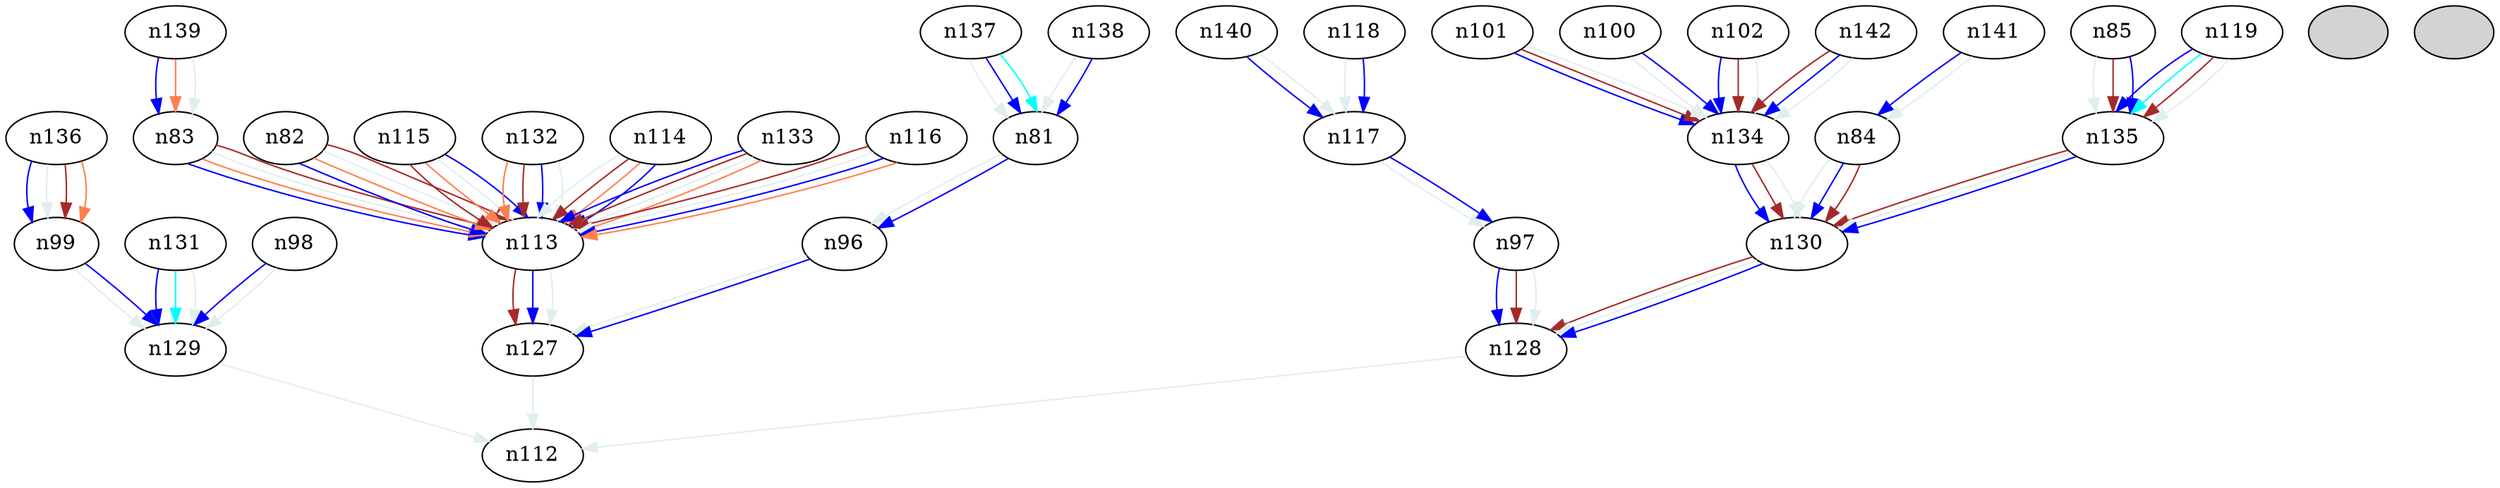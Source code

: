 digraph G {
		n101 -> n134 [_graphml_id=e568, color=blue];
		n83 -> n113 [_graphml_id=e587, color=blue];
		n84 -> n130 [_graphml_id=e401, color=azure2];
		n137 -> n81 [_graphml_id=e420, color=azure2];
		n137 -> n81 [_graphml_id=e576, color=blue];
		n134 -> n130 [_graphml_id=e579, color=blue];
		n117 -> n97 [_graphml_id=e379, color=azure2];
		n100 -> n134 [_graphml_id=e472, color=azure2];
		n85 -> n135 [_graphml_id=e551, color=azure2];
		n82 -> n113 [_graphml_id=e588, color=blue];
		n115 -> n113 [_graphml_id=e610, color=brown];
		n115 -> n113 [_graphml_id=e636, color=coral];
		n132 -> n113 [_graphml_id=e638, color=coral];
		n81 -> n96 [_graphml_id=e299, color=azure2];
		n115 -> n113 [_graphml_id=e354, color=azure2];
		n114 -> n113 [_graphml_id=e285, color=azure2];
		n97 -> n128 [_graphml_id=e592, color=blue];
		n130 -> n128 [_graphml_id=e617, color=brown];
		n99 -> n129 [_graphml_id=e114, color=azure2];
		n129 -> n112 [_graphml_id=e189, color=azure2];
		n138 -> n81 [_graphml_id=e441, color=azure2];
		n119 -> n135 [_graphml_id=e566, color=blue];
		n133 -> n113 [_graphml_id=e584, color=blue];
		n134 -> n130 [_graphml_id=e607, color=brown];
		n116 -> n113 [_graphml_id=e609, color=brown];
		n82 -> n113 [_graphml_id=e641, color=coral];
		n128 -> n112 [_graphml_id=e173, color=azure2];
		n82 -> n113 [_graphml_id=e304, color=azure2];
		n139 -> n83 [_graphml_id=e574, color=blue];
		n131 -> n129 [_graphml_id=e595, color=blue];
		n83 -> n113 [_graphml_id=e640, color=coral];
		n96 -> n127 [_graphml_id=e222, color=azure2];
		n140 -> n117 [_graphml_id=e572, color=blue];
		n137 -> n81 [_graphml_id=e598, color=cyan];
		n132 -> n113 [_graphml_id=e612, color=brown];
		n119 -> n135 [_graphml_id=e597, color=cyan];
		n119 -> n135 [_graphml_id=e601, color=brown];
		n135 -> n130 [_graphml_id=e606, color=brown];
		n114 -> n113 [_graphml_id=e613, color=brown];
		n113 -> n127 [_graphml_id=e616, color=brown];
		n102 -> n134 [_graphml_id=e567, color=blue];
		n99 -> n129 [_graphml_id=e593, color=blue];
		n135 -> n130 [_graphml_id=e389, color=azure2];
		n118 -> n117 [_graphml_id=e447, color=azure2];
		n84 -> n130 [_graphml_id=e580, color=blue];
		n132 -> n113 [_graphml_id=e585, color=blue];
		n98 -> n129 [_graphml_id=e594, color=blue];
		n85 -> n135 [_graphml_id=e600, color=brown];
		n83 -> n113 [_graphml_id=e256, color=azure2];
		n116 -> n113 [_graphml_id=e331, color=azure2];
		n142 -> n134 [_graphml_id=e604, color=brown];
		n133 -> n113 [_graphml_id=e611, color=brown];
		n136 -> n99 [_graphml_id=e577, color=blue];
		n113 -> n127 [_graphml_id=e589, color=blue];
		n81 -> n96 [_graphml_id=e596, color=blue];
		n101 -> n134 [_graphml_id=e603, color=brown];
		n97 -> n128 [_graphml_id=e618, color=brown];
		n139 -> n83 [_graphml_id=e633, color=coral];
		n133 -> n113 [_graphml_id=e328, color=azure2];
		n136 -> n99 [_graphml_id=e376, color=azure2];
		n133 -> n113 [_graphml_id=e637, color=coral];
		n140 -> n117 [_graphml_id=e452, color=azure2];
		n102 -> n134 [_graphml_id=e602, color=brown];
		n84 -> n130 [_graphml_id=e608, color=brown];
		n113 -> n127 [_graphml_id=e227, color=azure2];
		n132 -> n113 [_graphml_id=e344, color=azure2];
		n134 -> n130 [_graphml_id=e364, color=azure2];
		n142 -> n134 [_graphml_id=e569, color=blue];
		n100 -> n134 [_graphml_id=e570, color=blue];
		n141 -> n84 [_graphml_id=e571, color=blue];
		n118 -> n117 [_graphml_id=e573, color=blue];
		n116 -> n113 [_graphml_id=e582, color=blue];
		n130 -> n128 [_graphml_id=e213, color=azure2];
		n98 -> n129 [_graphml_id=e280, color=azure2];
		n114 -> n113 [_graphml_id=e639, color=coral];
		n83 -> n113 [_graphml_id=e614, color=brown];
		n116 -> n113 [_graphml_id=e635, color=coral];
		n139 -> n83 [_graphml_id=e431, color=azure2];
		n141 -> n84 [_graphml_id=e484, color=azure2];
		n117 -> n97 [_graphml_id=e581, color=blue];
		n130 -> n128 [_graphml_id=e591, color=blue];
		n131 -> n129 [_graphml_id=e599, color=cyan];
		n82 -> n113 [_graphml_id=e615, color=brown];
		n97 -> n128 [_graphml_id=e233, color=azure2];
		n142 -> n134 [_graphml_id=e415, color=azure2];
		n114 -> n113 [_graphml_id=e586, color=blue];
		n136 -> n99 [_graphml_id=e605, color=brown];
		n131 -> n129 [_graphml_id=e247, color=azure2];
		n85 -> n135 [_graphml_id=e565, color=blue];
		n115 -> n113 [_graphml_id=e583, color=blue];
		n96 -> n127 [_graphml_id=e590, color=blue];
		n136 -> n99 [_graphml_id=e634, color=coral];
		n101 -> n134 [_graphml_id=e504, color=azure2];
		n102 -> n134 [_graphml_id=e527, color=azure2];
		n138 -> n81 [_graphml_id=e575, color=blue];
		n135 -> n130 [_graphml_id=e578, color=blue];
		n127 -> n112 [_graphml_id=e154, color=azure2];
		n119 -> n135 [_graphml_id=e507, color=azure2];
		subgraph COMPUTER_SCIENCE {
			node [style=filled];
			""n137" "n119" "n131" "n129" "n84" "n115" "n101" "n82" "n81" "n96" "n141" "n132" "n97" "n128" "n135" "n99" "n102" "n134" "n127" "n136" "n113" "n140" "n117" "n139" "n142" "n85" "n130" "n98" "n118" "n114" "n133" "n83" "n100" "n138" "n116" ";
			label = "COMPUTER_SCIENCE";
			color=blue;
		}
}